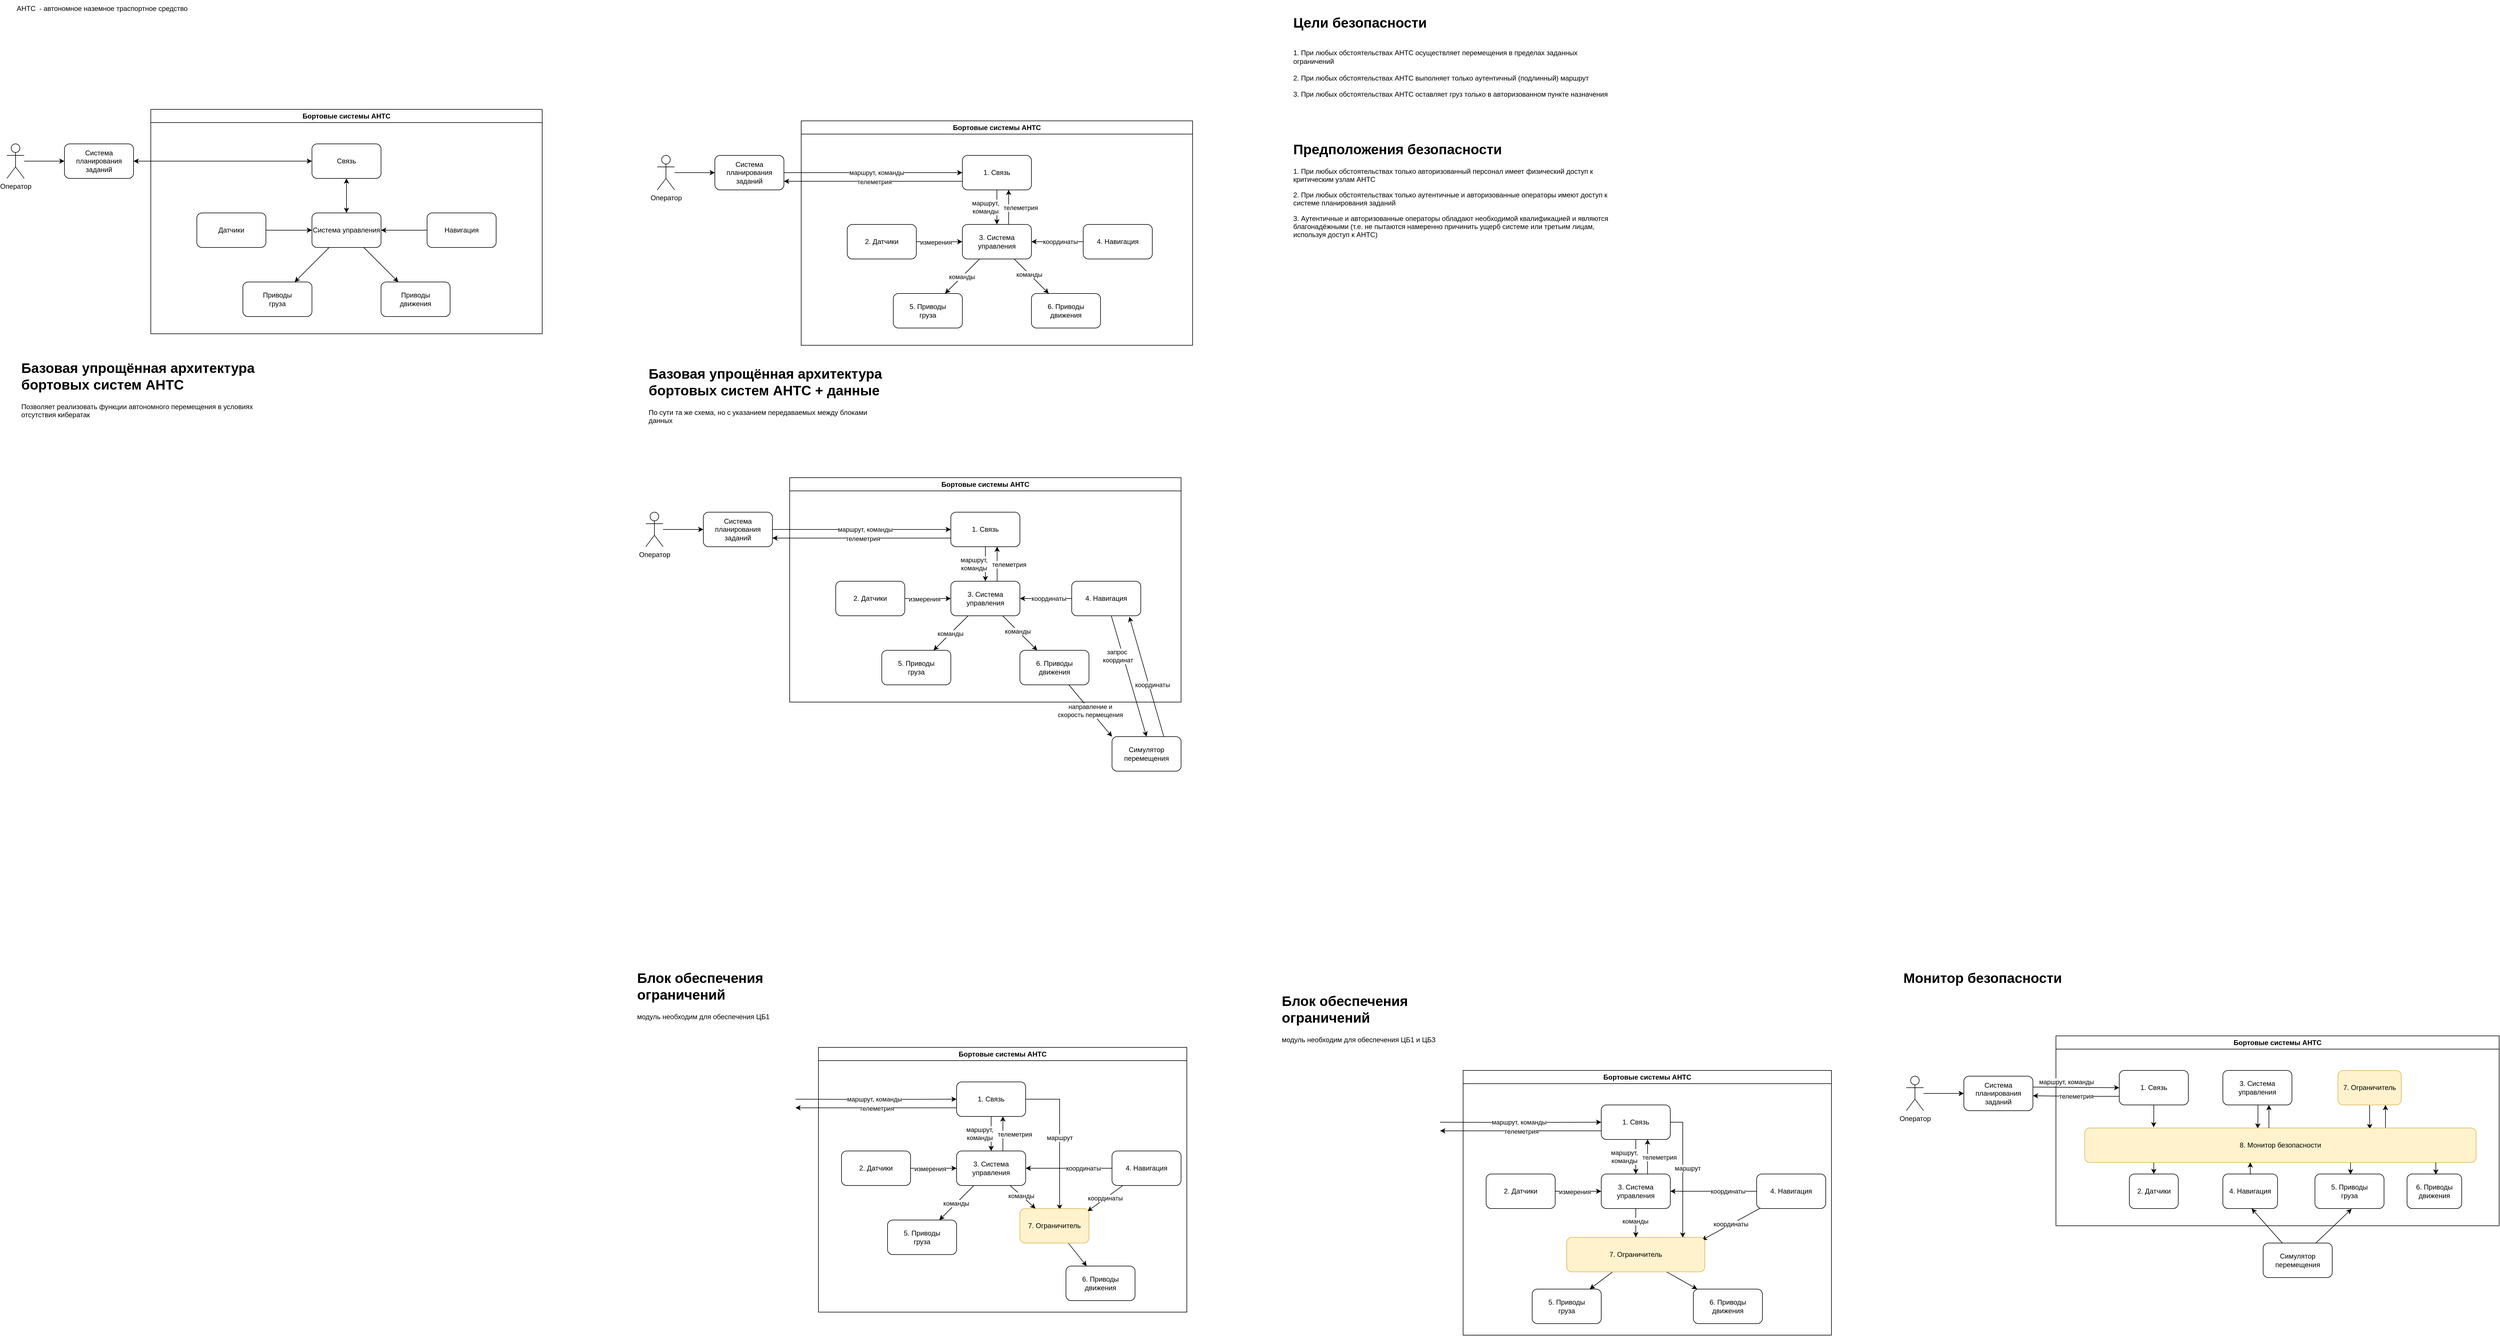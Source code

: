 <mxfile version="21.6.1" type="device">
  <diagram name="Page-1" id="V7kcdquXEqJst-OKkAXj">
    <mxGraphModel dx="1509" dy="880" grid="1" gridSize="10" guides="1" tooltips="1" connect="1" arrows="1" fold="1" page="1" pageScale="1" pageWidth="1100" pageHeight="850" math="0" shadow="0">
      <root>
        <mxCell id="0" />
        <mxCell id="1" parent="0" />
        <mxCell id="_vT3rWSqVORI8W4L1X0F-9" value="Бортовые системы АНТС" style="swimlane;whiteSpace=wrap;html=1;" parent="1" vertex="1">
          <mxGeometry x="280" y="230" width="680" height="390" as="geometry">
            <mxRectangle x="120" y="250" width="150" height="30" as="alternateBounds" />
          </mxGeometry>
        </mxCell>
        <mxCell id="_vT3rWSqVORI8W4L1X0F-15" style="rounded=0;orthogonalLoop=1;jettySize=auto;html=1;" parent="_vT3rWSqVORI8W4L1X0F-9" source="_vT3rWSqVORI8W4L1X0F-1" target="_vT3rWSqVORI8W4L1X0F-5" edge="1">
          <mxGeometry relative="1" as="geometry" />
        </mxCell>
        <mxCell id="_vT3rWSqVORI8W4L1X0F-16" style="rounded=0;orthogonalLoop=1;jettySize=auto;html=1;" parent="_vT3rWSqVORI8W4L1X0F-9" source="_vT3rWSqVORI8W4L1X0F-1" target="_vT3rWSqVORI8W4L1X0F-4" edge="1">
          <mxGeometry relative="1" as="geometry" />
        </mxCell>
        <mxCell id="_vT3rWSqVORI8W4L1X0F-1" value="Система управления" style="rounded=1;whiteSpace=wrap;html=1;" parent="_vT3rWSqVORI8W4L1X0F-9" vertex="1">
          <mxGeometry x="280" y="180" width="120" height="60" as="geometry" />
        </mxCell>
        <mxCell id="_vT3rWSqVORI8W4L1X0F-18" style="edgeStyle=orthogonalEdgeStyle;rounded=0;orthogonalLoop=1;jettySize=auto;html=1;entryX=1;entryY=0.5;entryDx=0;entryDy=0;" parent="_vT3rWSqVORI8W4L1X0F-9" source="_vT3rWSqVORI8W4L1X0F-2" target="_vT3rWSqVORI8W4L1X0F-1" edge="1">
          <mxGeometry relative="1" as="geometry" />
        </mxCell>
        <mxCell id="_vT3rWSqVORI8W4L1X0F-2" value="Навигация" style="rounded=1;whiteSpace=wrap;html=1;" parent="_vT3rWSqVORI8W4L1X0F-9" vertex="1">
          <mxGeometry x="480" y="180" width="120" height="60" as="geometry" />
        </mxCell>
        <mxCell id="_vT3rWSqVORI8W4L1X0F-7" style="edgeStyle=orthogonalEdgeStyle;rounded=0;orthogonalLoop=1;jettySize=auto;html=1;entryX=0.5;entryY=0;entryDx=0;entryDy=0;startArrow=classic;startFill=1;" parent="_vT3rWSqVORI8W4L1X0F-9" source="_vT3rWSqVORI8W4L1X0F-3" target="_vT3rWSqVORI8W4L1X0F-1" edge="1">
          <mxGeometry relative="1" as="geometry" />
        </mxCell>
        <mxCell id="_vT3rWSqVORI8W4L1X0F-3" value="Связь" style="rounded=1;whiteSpace=wrap;html=1;" parent="_vT3rWSqVORI8W4L1X0F-9" vertex="1">
          <mxGeometry x="280" y="60" width="120" height="60" as="geometry" />
        </mxCell>
        <mxCell id="_vT3rWSqVORI8W4L1X0F-4" value="Приводы&lt;br&gt;движения" style="rounded=1;whiteSpace=wrap;html=1;" parent="_vT3rWSqVORI8W4L1X0F-9" vertex="1">
          <mxGeometry x="400" y="300" width="120" height="60" as="geometry" />
        </mxCell>
        <mxCell id="_vT3rWSqVORI8W4L1X0F-5" value="Приводы&lt;br&gt;груза" style="rounded=1;whiteSpace=wrap;html=1;" parent="_vT3rWSqVORI8W4L1X0F-9" vertex="1">
          <mxGeometry x="160" y="300" width="120" height="60" as="geometry" />
        </mxCell>
        <mxCell id="_vT3rWSqVORI8W4L1X0F-14" style="edgeStyle=orthogonalEdgeStyle;rounded=0;orthogonalLoop=1;jettySize=auto;html=1;" parent="_vT3rWSqVORI8W4L1X0F-9" source="_vT3rWSqVORI8W4L1X0F-6" target="_vT3rWSqVORI8W4L1X0F-1" edge="1">
          <mxGeometry relative="1" as="geometry" />
        </mxCell>
        <mxCell id="_vT3rWSqVORI8W4L1X0F-6" value="Датчики" style="rounded=1;whiteSpace=wrap;html=1;" parent="_vT3rWSqVORI8W4L1X0F-9" vertex="1">
          <mxGeometry x="80" y="180" width="120" height="60" as="geometry" />
        </mxCell>
        <mxCell id="_vT3rWSqVORI8W4L1X0F-13" style="edgeStyle=orthogonalEdgeStyle;rounded=0;orthogonalLoop=1;jettySize=auto;html=1;" parent="1" source="_vT3rWSqVORI8W4L1X0F-10" target="_vT3rWSqVORI8W4L1X0F-11" edge="1">
          <mxGeometry relative="1" as="geometry" />
        </mxCell>
        <mxCell id="_vT3rWSqVORI8W4L1X0F-10" value="Оператор" style="shape=umlActor;verticalLabelPosition=bottom;verticalAlign=top;html=1;outlineConnect=0;" parent="1" vertex="1">
          <mxGeometry x="30" y="290" width="30" height="60" as="geometry" />
        </mxCell>
        <mxCell id="_vT3rWSqVORI8W4L1X0F-12" style="edgeStyle=orthogonalEdgeStyle;rounded=0;orthogonalLoop=1;jettySize=auto;html=1;startArrow=classic;startFill=1;" parent="1" source="_vT3rWSqVORI8W4L1X0F-11" target="_vT3rWSqVORI8W4L1X0F-3" edge="1">
          <mxGeometry relative="1" as="geometry" />
        </mxCell>
        <mxCell id="_vT3rWSqVORI8W4L1X0F-11" value="Система планирования заданий" style="rounded=1;whiteSpace=wrap;html=1;" parent="1" vertex="1">
          <mxGeometry x="130" y="290" width="120" height="60" as="geometry" />
        </mxCell>
        <mxCell id="_vT3rWSqVORI8W4L1X0F-19" value="&lt;h1&gt;Базовая упрощённая архитектура бортовых систем АНТС&lt;/h1&gt;&lt;p&gt;Позволяет реализовать функции автономного перемещения в условиях отсутствия кибератак&lt;/p&gt;" style="text;html=1;strokeColor=none;fillColor=none;spacing=5;spacingTop=-20;whiteSpace=wrap;overflow=hidden;rounded=0;" parent="1" vertex="1">
          <mxGeometry x="50" y="660" width="450" height="120" as="geometry" />
        </mxCell>
        <mxCell id="_vT3rWSqVORI8W4L1X0F-36" value="Бортовые системы АНТС" style="swimlane;whiteSpace=wrap;html=1;" parent="1" vertex="1">
          <mxGeometry x="1410" y="250" width="680" height="390" as="geometry">
            <mxRectangle x="120" y="250" width="150" height="30" as="alternateBounds" />
          </mxGeometry>
        </mxCell>
        <mxCell id="_vT3rWSqVORI8W4L1X0F-37" style="rounded=0;orthogonalLoop=1;jettySize=auto;html=1;" parent="_vT3rWSqVORI8W4L1X0F-36" source="_vT3rWSqVORI8W4L1X0F-39" target="_vT3rWSqVORI8W4L1X0F-45" edge="1">
          <mxGeometry relative="1" as="geometry" />
        </mxCell>
        <mxCell id="_vT3rWSqVORI8W4L1X0F-62" value="команды" style="edgeLabel;html=1;align=center;verticalAlign=middle;resizable=0;points=[];" parent="_vT3rWSqVORI8W4L1X0F-37" vertex="1" connectable="0">
          <mxGeometry x="0.029" relative="1" as="geometry">
            <mxPoint as="offset" />
          </mxGeometry>
        </mxCell>
        <mxCell id="_vT3rWSqVORI8W4L1X0F-38" style="rounded=0;orthogonalLoop=1;jettySize=auto;html=1;" parent="_vT3rWSqVORI8W4L1X0F-36" source="_vT3rWSqVORI8W4L1X0F-39" target="_vT3rWSqVORI8W4L1X0F-44" edge="1">
          <mxGeometry relative="1" as="geometry" />
        </mxCell>
        <mxCell id="_vT3rWSqVORI8W4L1X0F-61" value="команды" style="edgeLabel;html=1;align=center;verticalAlign=middle;resizable=0;points=[];" parent="_vT3rWSqVORI8W4L1X0F-38" vertex="1" connectable="0">
          <mxGeometry x="-0.124" y="-1" relative="1" as="geometry">
            <mxPoint as="offset" />
          </mxGeometry>
        </mxCell>
        <mxCell id="_vT3rWSqVORI8W4L1X0F-56" style="edgeStyle=orthogonalEdgeStyle;rounded=0;orthogonalLoop=1;jettySize=auto;html=1;entryX=0.67;entryY=0.997;entryDx=0;entryDy=0;entryPerimeter=0;exitX=0.67;exitY=0.023;exitDx=0;exitDy=0;exitPerimeter=0;" parent="_vT3rWSqVORI8W4L1X0F-36" source="_vT3rWSqVORI8W4L1X0F-39" target="_vT3rWSqVORI8W4L1X0F-43" edge="1">
          <mxGeometry relative="1" as="geometry" />
        </mxCell>
        <mxCell id="_vT3rWSqVORI8W4L1X0F-58" value="телеметрия" style="edgeLabel;html=1;align=center;verticalAlign=middle;resizable=0;points=[];" parent="_vT3rWSqVORI8W4L1X0F-56" vertex="1" connectable="0">
          <mxGeometry x="-0.001" y="-2" relative="1" as="geometry">
            <mxPoint x="18" as="offset" />
          </mxGeometry>
        </mxCell>
        <mxCell id="_vT3rWSqVORI8W4L1X0F-39" value="3. Система управления" style="rounded=1;whiteSpace=wrap;html=1;" parent="_vT3rWSqVORI8W4L1X0F-36" vertex="1">
          <mxGeometry x="280" y="180" width="120" height="60" as="geometry" />
        </mxCell>
        <mxCell id="_vT3rWSqVORI8W4L1X0F-40" style="edgeStyle=orthogonalEdgeStyle;rounded=0;orthogonalLoop=1;jettySize=auto;html=1;entryX=1;entryY=0.5;entryDx=0;entryDy=0;" parent="_vT3rWSqVORI8W4L1X0F-36" source="_vT3rWSqVORI8W4L1X0F-41" target="_vT3rWSqVORI8W4L1X0F-39" edge="1">
          <mxGeometry relative="1" as="geometry" />
        </mxCell>
        <mxCell id="_vT3rWSqVORI8W4L1X0F-60" value="координаты" style="edgeLabel;html=1;align=center;verticalAlign=middle;resizable=0;points=[];" parent="_vT3rWSqVORI8W4L1X0F-40" vertex="1" connectable="0">
          <mxGeometry x="-0.24" y="3" relative="1" as="geometry">
            <mxPoint x="-6" y="-3" as="offset" />
          </mxGeometry>
        </mxCell>
        <mxCell id="_vT3rWSqVORI8W4L1X0F-41" value="4. Навигация" style="rounded=1;whiteSpace=wrap;html=1;" parent="_vT3rWSqVORI8W4L1X0F-36" vertex="1">
          <mxGeometry x="490" y="180" width="120" height="60" as="geometry" />
        </mxCell>
        <mxCell id="_vT3rWSqVORI8W4L1X0F-42" style="edgeStyle=orthogonalEdgeStyle;rounded=0;orthogonalLoop=1;jettySize=auto;html=1;entryX=0.5;entryY=0;entryDx=0;entryDy=0;startArrow=none;startFill=0;" parent="_vT3rWSqVORI8W4L1X0F-36" source="_vT3rWSqVORI8W4L1X0F-43" target="_vT3rWSqVORI8W4L1X0F-39" edge="1">
          <mxGeometry relative="1" as="geometry" />
        </mxCell>
        <mxCell id="_vT3rWSqVORI8W4L1X0F-57" value="маршрут,&lt;br&gt;команды" style="edgeLabel;html=1;align=center;verticalAlign=middle;resizable=0;points=[];" parent="_vT3rWSqVORI8W4L1X0F-42" vertex="1" connectable="0">
          <mxGeometry x="0.2" y="1" relative="1" as="geometry">
            <mxPoint x="-21" y="-6" as="offset" />
          </mxGeometry>
        </mxCell>
        <mxCell id="_vT3rWSqVORI8W4L1X0F-43" value="1. Связь" style="rounded=1;whiteSpace=wrap;html=1;" parent="_vT3rWSqVORI8W4L1X0F-36" vertex="1">
          <mxGeometry x="280" y="60" width="120" height="60" as="geometry" />
        </mxCell>
        <mxCell id="_vT3rWSqVORI8W4L1X0F-44" value="6. Приводы&lt;br&gt;движения" style="rounded=1;whiteSpace=wrap;html=1;" parent="_vT3rWSqVORI8W4L1X0F-36" vertex="1">
          <mxGeometry x="400" y="300" width="120" height="60" as="geometry" />
        </mxCell>
        <mxCell id="_vT3rWSqVORI8W4L1X0F-45" value="5. Приводы&lt;br&gt;груза" style="rounded=1;whiteSpace=wrap;html=1;" parent="_vT3rWSqVORI8W4L1X0F-36" vertex="1">
          <mxGeometry x="160" y="300" width="120" height="60" as="geometry" />
        </mxCell>
        <mxCell id="_vT3rWSqVORI8W4L1X0F-46" style="edgeStyle=orthogonalEdgeStyle;rounded=0;orthogonalLoop=1;jettySize=auto;html=1;" parent="_vT3rWSqVORI8W4L1X0F-36" source="_vT3rWSqVORI8W4L1X0F-47" target="_vT3rWSqVORI8W4L1X0F-39" edge="1">
          <mxGeometry relative="1" as="geometry" />
        </mxCell>
        <mxCell id="_vT3rWSqVORI8W4L1X0F-59" value="измерения" style="edgeLabel;html=1;align=center;verticalAlign=middle;resizable=0;points=[];" parent="_vT3rWSqVORI8W4L1X0F-46" vertex="1" connectable="0">
          <mxGeometry x="-0.164" y="-1" relative="1" as="geometry">
            <mxPoint as="offset" />
          </mxGeometry>
        </mxCell>
        <mxCell id="_vT3rWSqVORI8W4L1X0F-47" value="2. Датчики" style="rounded=1;whiteSpace=wrap;html=1;" parent="_vT3rWSqVORI8W4L1X0F-36" vertex="1">
          <mxGeometry x="80" y="180" width="120" height="60" as="geometry" />
        </mxCell>
        <mxCell id="_vT3rWSqVORI8W4L1X0F-48" style="edgeStyle=orthogonalEdgeStyle;rounded=0;orthogonalLoop=1;jettySize=auto;html=1;" parent="1" source="_vT3rWSqVORI8W4L1X0F-49" target="_vT3rWSqVORI8W4L1X0F-51" edge="1">
          <mxGeometry relative="1" as="geometry" />
        </mxCell>
        <mxCell id="_vT3rWSqVORI8W4L1X0F-49" value="Оператор" style="shape=umlActor;verticalLabelPosition=bottom;verticalAlign=top;html=1;outlineConnect=0;" parent="1" vertex="1">
          <mxGeometry x="1160" y="310" width="30" height="60" as="geometry" />
        </mxCell>
        <mxCell id="_vT3rWSqVORI8W4L1X0F-50" style="edgeStyle=orthogonalEdgeStyle;rounded=0;orthogonalLoop=1;jettySize=auto;html=1;startArrow=none;startFill=0;" parent="1" source="_vT3rWSqVORI8W4L1X0F-51" target="_vT3rWSqVORI8W4L1X0F-43" edge="1">
          <mxGeometry relative="1" as="geometry" />
        </mxCell>
        <mxCell id="_vT3rWSqVORI8W4L1X0F-55" value="маршрут, команды" style="edgeLabel;html=1;align=center;verticalAlign=middle;resizable=0;points=[];" parent="_vT3rWSqVORI8W4L1X0F-50" vertex="1" connectable="0">
          <mxGeometry x="0.61" y="-1" relative="1" as="geometry">
            <mxPoint x="-89" y="-1" as="offset" />
          </mxGeometry>
        </mxCell>
        <mxCell id="_vT3rWSqVORI8W4L1X0F-51" value="Система планирования заданий" style="rounded=1;whiteSpace=wrap;html=1;" parent="1" vertex="1">
          <mxGeometry x="1260" y="310" width="120" height="60" as="geometry" />
        </mxCell>
        <mxCell id="_vT3rWSqVORI8W4L1X0F-52" value="&lt;h1&gt;Базовая упрощённая архитектура бортовых систем АНТС + данные&lt;/h1&gt;&lt;p&gt;По сути та же схема, но с указанием передаваемых между блоками данных&amp;nbsp;&lt;/p&gt;" style="text;html=1;strokeColor=none;fillColor=none;spacing=5;spacingTop=-20;whiteSpace=wrap;overflow=hidden;rounded=0;" parent="1" vertex="1">
          <mxGeometry x="1140" y="670" width="420" height="120" as="geometry" />
        </mxCell>
        <mxCell id="_vT3rWSqVORI8W4L1X0F-53" style="edgeStyle=orthogonalEdgeStyle;rounded=0;orthogonalLoop=1;jettySize=auto;html=1;entryX=1;entryY=0.75;entryDx=0;entryDy=0;exitX=0;exitY=0.75;exitDx=0;exitDy=0;" parent="1" source="_vT3rWSqVORI8W4L1X0F-43" target="_vT3rWSqVORI8W4L1X0F-51" edge="1">
          <mxGeometry relative="1" as="geometry" />
        </mxCell>
        <mxCell id="_vT3rWSqVORI8W4L1X0F-54" value="телеметрия" style="edgeLabel;html=1;align=center;verticalAlign=middle;resizable=0;points=[];" parent="_vT3rWSqVORI8W4L1X0F-53" vertex="1" connectable="0">
          <mxGeometry x="-0.01" y="1" relative="1" as="geometry">
            <mxPoint as="offset" />
          </mxGeometry>
        </mxCell>
        <mxCell id="_vT3rWSqVORI8W4L1X0F-63" value="&lt;h1&gt;Цели безопасности&lt;/h1&gt;&lt;div&gt;&lt;br&gt;&lt;/div&gt;&lt;div&gt;1. При любых обстоятельствах АНТС осуществляет перемещения в пределах заданных ограничений&lt;/div&gt;&lt;div&gt;&lt;br&gt;&lt;/div&gt;&lt;div&gt;2. При любых обстоятельствах АНТС выполняет только аутентичный (подлинный) маршрут&lt;/div&gt;&lt;div&gt;&lt;br&gt;&lt;/div&gt;&lt;div&gt;3. При любых обстоятельствах АНТС оставляет груз только в авторизованном пункте назначения&lt;/div&gt;" style="text;html=1;strokeColor=none;fillColor=none;spacing=5;spacingTop=-20;whiteSpace=wrap;overflow=hidden;rounded=0;" parent="1" vertex="1">
          <mxGeometry x="2260" y="60" width="570" height="160" as="geometry" />
        </mxCell>
        <mxCell id="_vT3rWSqVORI8W4L1X0F-64" value="АНТС&amp;nbsp; - автономное наземное траспортное средство" style="text;html=1;align=center;verticalAlign=middle;resizable=0;points=[];autosize=1;strokeColor=none;fillColor=none;" parent="1" vertex="1">
          <mxGeometry x="30" y="40" width="330" height="30" as="geometry" />
        </mxCell>
        <mxCell id="_vT3rWSqVORI8W4L1X0F-65" value="&lt;h1&gt;Предположения безопасности&lt;/h1&gt;&lt;p&gt;1. При любых обстоятельствах только авторизованный персонал имеет физический доступ к критическим узлам АНТС&lt;/p&gt;&lt;p&gt;2. При любых обстоятельствах только аутентичные и авторизованные операторы имеют доступ к системе планирования заданий&lt;/p&gt;&lt;p&gt;3. Аутентичные и авторизованные операторы обладают необходимой квалификацией и являются благонадёжными (т.е. не пытаются намеренно причинить ущерб системе или третьим лицам, используя доступ к АНТС)&lt;/p&gt;" style="text;html=1;strokeColor=none;fillColor=none;spacing=5;spacingTop=-20;whiteSpace=wrap;overflow=hidden;rounded=0;" parent="1" vertex="1">
          <mxGeometry x="2260" y="280" width="580" height="190" as="geometry" />
        </mxCell>
        <mxCell id="_vT3rWSqVORI8W4L1X0F-66" value="Бортовые системы АНТС" style="swimlane;whiteSpace=wrap;html=1;" parent="1" vertex="1">
          <mxGeometry x="1390" y="870" width="680" height="390" as="geometry">
            <mxRectangle x="120" y="250" width="150" height="30" as="alternateBounds" />
          </mxGeometry>
        </mxCell>
        <mxCell id="_vT3rWSqVORI8W4L1X0F-67" style="rounded=0;orthogonalLoop=1;jettySize=auto;html=1;" parent="_vT3rWSqVORI8W4L1X0F-66" source="_vT3rWSqVORI8W4L1X0F-73" target="_vT3rWSqVORI8W4L1X0F-81" edge="1">
          <mxGeometry relative="1" as="geometry" />
        </mxCell>
        <mxCell id="_vT3rWSqVORI8W4L1X0F-68" value="команды" style="edgeLabel;html=1;align=center;verticalAlign=middle;resizable=0;points=[];" parent="_vT3rWSqVORI8W4L1X0F-67" vertex="1" connectable="0">
          <mxGeometry x="0.029" relative="1" as="geometry">
            <mxPoint as="offset" />
          </mxGeometry>
        </mxCell>
        <mxCell id="_vT3rWSqVORI8W4L1X0F-69" style="rounded=0;orthogonalLoop=1;jettySize=auto;html=1;" parent="_vT3rWSqVORI8W4L1X0F-66" source="_vT3rWSqVORI8W4L1X0F-73" target="_vT3rWSqVORI8W4L1X0F-80" edge="1">
          <mxGeometry relative="1" as="geometry" />
        </mxCell>
        <mxCell id="_vT3rWSqVORI8W4L1X0F-70" value="команды" style="edgeLabel;html=1;align=center;verticalAlign=middle;resizable=0;points=[];" parent="_vT3rWSqVORI8W4L1X0F-69" vertex="1" connectable="0">
          <mxGeometry x="-0.124" y="-1" relative="1" as="geometry">
            <mxPoint as="offset" />
          </mxGeometry>
        </mxCell>
        <mxCell id="_vT3rWSqVORI8W4L1X0F-71" style="edgeStyle=orthogonalEdgeStyle;rounded=0;orthogonalLoop=1;jettySize=auto;html=1;entryX=0.67;entryY=0.997;entryDx=0;entryDy=0;entryPerimeter=0;exitX=0.67;exitY=0.023;exitDx=0;exitDy=0;exitPerimeter=0;" parent="_vT3rWSqVORI8W4L1X0F-66" source="_vT3rWSqVORI8W4L1X0F-73" target="_vT3rWSqVORI8W4L1X0F-79" edge="1">
          <mxGeometry relative="1" as="geometry" />
        </mxCell>
        <mxCell id="_vT3rWSqVORI8W4L1X0F-72" value="телеметрия" style="edgeLabel;html=1;align=center;verticalAlign=middle;resizable=0;points=[];" parent="_vT3rWSqVORI8W4L1X0F-71" vertex="1" connectable="0">
          <mxGeometry x="-0.001" y="-2" relative="1" as="geometry">
            <mxPoint x="18" as="offset" />
          </mxGeometry>
        </mxCell>
        <mxCell id="_vT3rWSqVORI8W4L1X0F-73" value="3. Система управления" style="rounded=1;whiteSpace=wrap;html=1;" parent="_vT3rWSqVORI8W4L1X0F-66" vertex="1">
          <mxGeometry x="280" y="180" width="120" height="60" as="geometry" />
        </mxCell>
        <mxCell id="_vT3rWSqVORI8W4L1X0F-74" style="edgeStyle=orthogonalEdgeStyle;rounded=0;orthogonalLoop=1;jettySize=auto;html=1;entryX=1;entryY=0.5;entryDx=0;entryDy=0;" parent="_vT3rWSqVORI8W4L1X0F-66" source="_vT3rWSqVORI8W4L1X0F-76" target="_vT3rWSqVORI8W4L1X0F-73" edge="1">
          <mxGeometry relative="1" as="geometry" />
        </mxCell>
        <mxCell id="_vT3rWSqVORI8W4L1X0F-75" value="координаты" style="edgeLabel;html=1;align=center;verticalAlign=middle;resizable=0;points=[];" parent="_vT3rWSqVORI8W4L1X0F-74" vertex="1" connectable="0">
          <mxGeometry x="-0.24" y="3" relative="1" as="geometry">
            <mxPoint x="-6" y="-3" as="offset" />
          </mxGeometry>
        </mxCell>
        <mxCell id="_vT3rWSqVORI8W4L1X0F-76" value="4. Навигация" style="rounded=1;whiteSpace=wrap;html=1;" parent="_vT3rWSqVORI8W4L1X0F-66" vertex="1">
          <mxGeometry x="490" y="180" width="120" height="60" as="geometry" />
        </mxCell>
        <mxCell id="_vT3rWSqVORI8W4L1X0F-77" style="edgeStyle=orthogonalEdgeStyle;rounded=0;orthogonalLoop=1;jettySize=auto;html=1;entryX=0.5;entryY=0;entryDx=0;entryDy=0;startArrow=none;startFill=0;" parent="_vT3rWSqVORI8W4L1X0F-66" source="_vT3rWSqVORI8W4L1X0F-79" target="_vT3rWSqVORI8W4L1X0F-73" edge="1">
          <mxGeometry relative="1" as="geometry" />
        </mxCell>
        <mxCell id="_vT3rWSqVORI8W4L1X0F-78" value="маршрут,&lt;br&gt;команды" style="edgeLabel;html=1;align=center;verticalAlign=middle;resizable=0;points=[];" parent="_vT3rWSqVORI8W4L1X0F-77" vertex="1" connectable="0">
          <mxGeometry x="0.2" y="1" relative="1" as="geometry">
            <mxPoint x="-21" y="-6" as="offset" />
          </mxGeometry>
        </mxCell>
        <mxCell id="_vT3rWSqVORI8W4L1X0F-79" value="1. Связь" style="rounded=1;whiteSpace=wrap;html=1;" parent="_vT3rWSqVORI8W4L1X0F-66" vertex="1">
          <mxGeometry x="280" y="60" width="120" height="60" as="geometry" />
        </mxCell>
        <mxCell id="_vT3rWSqVORI8W4L1X0F-80" value="6. Приводы&lt;br&gt;движения" style="rounded=1;whiteSpace=wrap;html=1;" parent="_vT3rWSqVORI8W4L1X0F-66" vertex="1">
          <mxGeometry x="400" y="300" width="120" height="60" as="geometry" />
        </mxCell>
        <mxCell id="_vT3rWSqVORI8W4L1X0F-81" value="5. Приводы&lt;br&gt;груза" style="rounded=1;whiteSpace=wrap;html=1;" parent="_vT3rWSqVORI8W4L1X0F-66" vertex="1">
          <mxGeometry x="160" y="300" width="120" height="60" as="geometry" />
        </mxCell>
        <mxCell id="_vT3rWSqVORI8W4L1X0F-82" style="edgeStyle=orthogonalEdgeStyle;rounded=0;orthogonalLoop=1;jettySize=auto;html=1;" parent="_vT3rWSqVORI8W4L1X0F-66" source="_vT3rWSqVORI8W4L1X0F-84" target="_vT3rWSqVORI8W4L1X0F-73" edge="1">
          <mxGeometry relative="1" as="geometry" />
        </mxCell>
        <mxCell id="_vT3rWSqVORI8W4L1X0F-83" value="измерения" style="edgeLabel;html=1;align=center;verticalAlign=middle;resizable=0;points=[];" parent="_vT3rWSqVORI8W4L1X0F-82" vertex="1" connectable="0">
          <mxGeometry x="-0.164" y="-1" relative="1" as="geometry">
            <mxPoint as="offset" />
          </mxGeometry>
        </mxCell>
        <mxCell id="_vT3rWSqVORI8W4L1X0F-84" value="2. Датчики" style="rounded=1;whiteSpace=wrap;html=1;" parent="_vT3rWSqVORI8W4L1X0F-66" vertex="1">
          <mxGeometry x="80" y="180" width="120" height="60" as="geometry" />
        </mxCell>
        <mxCell id="_vT3rWSqVORI8W4L1X0F-85" style="edgeStyle=orthogonalEdgeStyle;rounded=0;orthogonalLoop=1;jettySize=auto;html=1;" parent="1" source="_vT3rWSqVORI8W4L1X0F-86" target="_vT3rWSqVORI8W4L1X0F-89" edge="1">
          <mxGeometry relative="1" as="geometry" />
        </mxCell>
        <mxCell id="_vT3rWSqVORI8W4L1X0F-86" value="Оператор" style="shape=umlActor;verticalLabelPosition=bottom;verticalAlign=top;html=1;outlineConnect=0;" parent="1" vertex="1">
          <mxGeometry x="1140" y="930" width="30" height="60" as="geometry" />
        </mxCell>
        <mxCell id="_vT3rWSqVORI8W4L1X0F-87" style="edgeStyle=orthogonalEdgeStyle;rounded=0;orthogonalLoop=1;jettySize=auto;html=1;startArrow=none;startFill=0;" parent="1" source="_vT3rWSqVORI8W4L1X0F-89" target="_vT3rWSqVORI8W4L1X0F-79" edge="1">
          <mxGeometry relative="1" as="geometry" />
        </mxCell>
        <mxCell id="_vT3rWSqVORI8W4L1X0F-88" value="маршрут, команды" style="edgeLabel;html=1;align=center;verticalAlign=middle;resizable=0;points=[];" parent="_vT3rWSqVORI8W4L1X0F-87" vertex="1" connectable="0">
          <mxGeometry x="0.61" y="-1" relative="1" as="geometry">
            <mxPoint x="-89" y="-1" as="offset" />
          </mxGeometry>
        </mxCell>
        <mxCell id="_vT3rWSqVORI8W4L1X0F-89" value="Система планирования заданий" style="rounded=1;whiteSpace=wrap;html=1;" parent="1" vertex="1">
          <mxGeometry x="1240" y="930" width="120" height="60" as="geometry" />
        </mxCell>
        <mxCell id="_vT3rWSqVORI8W4L1X0F-90" style="edgeStyle=orthogonalEdgeStyle;rounded=0;orthogonalLoop=1;jettySize=auto;html=1;entryX=1;entryY=0.75;entryDx=0;entryDy=0;exitX=0;exitY=0.75;exitDx=0;exitDy=0;" parent="1" source="_vT3rWSqVORI8W4L1X0F-79" target="_vT3rWSqVORI8W4L1X0F-89" edge="1">
          <mxGeometry relative="1" as="geometry" />
        </mxCell>
        <mxCell id="_vT3rWSqVORI8W4L1X0F-91" value="телеметрия" style="edgeLabel;html=1;align=center;verticalAlign=middle;resizable=0;points=[];" parent="_vT3rWSqVORI8W4L1X0F-90" vertex="1" connectable="0">
          <mxGeometry x="-0.01" y="1" relative="1" as="geometry">
            <mxPoint as="offset" />
          </mxGeometry>
        </mxCell>
        <mxCell id="_vT3rWSqVORI8W4L1X0F-94" value="координаты" style="rounded=0;orthogonalLoop=1;jettySize=auto;html=1;exitX=0.75;exitY=0;exitDx=0;exitDy=0;entryX=0.834;entryY=1.03;entryDx=0;entryDy=0;entryPerimeter=0;" parent="1" source="_vT3rWSqVORI8W4L1X0F-92" target="_vT3rWSqVORI8W4L1X0F-76" edge="1">
          <mxGeometry x="-0.15" y="-6" relative="1" as="geometry">
            <mxPoint as="offset" />
          </mxGeometry>
        </mxCell>
        <mxCell id="_vT3rWSqVORI8W4L1X0F-92" value="Симулятор&lt;br&gt;перемещения" style="rounded=1;whiteSpace=wrap;html=1;" parent="1" vertex="1">
          <mxGeometry x="1950" y="1320" width="120" height="60" as="geometry" />
        </mxCell>
        <mxCell id="_vT3rWSqVORI8W4L1X0F-93" value="направление и&lt;br&gt;скорость пермещения" style="rounded=0;orthogonalLoop=1;jettySize=auto;html=1;entryX=0;entryY=0;entryDx=0;entryDy=0;" parent="1" source="_vT3rWSqVORI8W4L1X0F-80" target="_vT3rWSqVORI8W4L1X0F-92" edge="1">
          <mxGeometry x="-0.001" relative="1" as="geometry">
            <mxPoint as="offset" />
          </mxGeometry>
        </mxCell>
        <mxCell id="_vT3rWSqVORI8W4L1X0F-95" value="запрос&amp;nbsp;&lt;br&gt;координат" style="rounded=0;orthogonalLoop=1;jettySize=auto;html=1;entryX=0.5;entryY=0;entryDx=0;entryDy=0;" parent="1" source="_vT3rWSqVORI8W4L1X0F-76" target="_vT3rWSqVORI8W4L1X0F-92" edge="1">
          <mxGeometry x="-0.357" y="-9" relative="1" as="geometry">
            <mxPoint as="offset" />
          </mxGeometry>
        </mxCell>
        <mxCell id="G6gkZWaQiWzUaHa-YKye-1" value="Бортовые системы АНТС" style="swimlane;whiteSpace=wrap;html=1;" parent="1" vertex="1">
          <mxGeometry x="1440" y="1860" width="640" height="460" as="geometry">
            <mxRectangle x="120" y="250" width="150" height="30" as="alternateBounds" />
          </mxGeometry>
        </mxCell>
        <mxCell id="G6gkZWaQiWzUaHa-YKye-2" style="rounded=0;orthogonalLoop=1;jettySize=auto;html=1;" parent="G6gkZWaQiWzUaHa-YKye-1" source="G6gkZWaQiWzUaHa-YKye-8" target="G6gkZWaQiWzUaHa-YKye-16" edge="1">
          <mxGeometry relative="1" as="geometry" />
        </mxCell>
        <mxCell id="G6gkZWaQiWzUaHa-YKye-3" value="команды" style="edgeLabel;html=1;align=center;verticalAlign=middle;resizable=0;points=[];" parent="G6gkZWaQiWzUaHa-YKye-2" vertex="1" connectable="0">
          <mxGeometry x="0.029" relative="1" as="geometry">
            <mxPoint as="offset" />
          </mxGeometry>
        </mxCell>
        <mxCell id="G6gkZWaQiWzUaHa-YKye-4" style="rounded=0;orthogonalLoop=1;jettySize=auto;html=1;" parent="G6gkZWaQiWzUaHa-YKye-1" source="G6gkZWaQiWzUaHa-YKye-28" target="G6gkZWaQiWzUaHa-YKye-15" edge="1">
          <mxGeometry relative="1" as="geometry" />
        </mxCell>
        <mxCell id="G6gkZWaQiWzUaHa-YKye-6" style="edgeStyle=orthogonalEdgeStyle;rounded=0;orthogonalLoop=1;jettySize=auto;html=1;entryX=0.67;entryY=0.997;entryDx=0;entryDy=0;entryPerimeter=0;exitX=0.67;exitY=0.023;exitDx=0;exitDy=0;exitPerimeter=0;" parent="G6gkZWaQiWzUaHa-YKye-1" source="G6gkZWaQiWzUaHa-YKye-8" target="G6gkZWaQiWzUaHa-YKye-14" edge="1">
          <mxGeometry relative="1" as="geometry" />
        </mxCell>
        <mxCell id="G6gkZWaQiWzUaHa-YKye-7" value="телеметрия" style="edgeLabel;html=1;align=center;verticalAlign=middle;resizable=0;points=[];" parent="G6gkZWaQiWzUaHa-YKye-6" vertex="1" connectable="0">
          <mxGeometry x="-0.001" y="-2" relative="1" as="geometry">
            <mxPoint x="18" as="offset" />
          </mxGeometry>
        </mxCell>
        <mxCell id="G6gkZWaQiWzUaHa-YKye-8" value="3. Система управления" style="rounded=1;whiteSpace=wrap;html=1;" parent="G6gkZWaQiWzUaHa-YKye-1" vertex="1">
          <mxGeometry x="240" y="180" width="120" height="60" as="geometry" />
        </mxCell>
        <mxCell id="G6gkZWaQiWzUaHa-YKye-9" style="edgeStyle=orthogonalEdgeStyle;rounded=0;orthogonalLoop=1;jettySize=auto;html=1;entryX=1;entryY=0.5;entryDx=0;entryDy=0;" parent="G6gkZWaQiWzUaHa-YKye-1" source="G6gkZWaQiWzUaHa-YKye-11" target="G6gkZWaQiWzUaHa-YKye-8" edge="1">
          <mxGeometry relative="1" as="geometry" />
        </mxCell>
        <mxCell id="G6gkZWaQiWzUaHa-YKye-10" value="координаты" style="edgeLabel;html=1;align=center;verticalAlign=middle;resizable=0;points=[];" parent="G6gkZWaQiWzUaHa-YKye-9" vertex="1" connectable="0">
          <mxGeometry x="-0.24" y="3" relative="1" as="geometry">
            <mxPoint x="7" y="-3" as="offset" />
          </mxGeometry>
        </mxCell>
        <mxCell id="G6gkZWaQiWzUaHa-YKye-32" value="координаты" style="rounded=0;orthogonalLoop=1;jettySize=auto;html=1;entryX=0.978;entryY=0.081;entryDx=0;entryDy=0;entryPerimeter=0;" parent="G6gkZWaQiWzUaHa-YKye-1" source="G6gkZWaQiWzUaHa-YKye-11" target="G6gkZWaQiWzUaHa-YKye-28" edge="1">
          <mxGeometry relative="1" as="geometry" />
        </mxCell>
        <mxCell id="G6gkZWaQiWzUaHa-YKye-11" value="4. Навигация" style="rounded=1;whiteSpace=wrap;html=1;" parent="G6gkZWaQiWzUaHa-YKye-1" vertex="1">
          <mxGeometry x="510" y="180" width="120" height="60" as="geometry" />
        </mxCell>
        <mxCell id="G6gkZWaQiWzUaHa-YKye-12" style="edgeStyle=orthogonalEdgeStyle;rounded=0;orthogonalLoop=1;jettySize=auto;html=1;entryX=0.5;entryY=0;entryDx=0;entryDy=0;startArrow=none;startFill=0;" parent="G6gkZWaQiWzUaHa-YKye-1" source="G6gkZWaQiWzUaHa-YKye-14" target="G6gkZWaQiWzUaHa-YKye-8" edge="1">
          <mxGeometry relative="1" as="geometry" />
        </mxCell>
        <mxCell id="G6gkZWaQiWzUaHa-YKye-13" value="маршрут,&lt;br&gt;команды" style="edgeLabel;html=1;align=center;verticalAlign=middle;resizable=0;points=[];" parent="G6gkZWaQiWzUaHa-YKye-12" vertex="1" connectable="0">
          <mxGeometry x="0.2" y="1" relative="1" as="geometry">
            <mxPoint x="-21" y="-6" as="offset" />
          </mxGeometry>
        </mxCell>
        <mxCell id="G6gkZWaQiWzUaHa-YKye-31" value="маршрут" style="edgeStyle=orthogonalEdgeStyle;rounded=0;orthogonalLoop=1;jettySize=auto;html=1;entryX=0.575;entryY=0.035;entryDx=0;entryDy=0;entryPerimeter=0;" parent="G6gkZWaQiWzUaHa-YKye-1" source="G6gkZWaQiWzUaHa-YKye-14" target="G6gkZWaQiWzUaHa-YKye-28" edge="1">
          <mxGeometry relative="1" as="geometry">
            <Array as="points">
              <mxPoint x="419" y="90" />
            </Array>
          </mxGeometry>
        </mxCell>
        <mxCell id="G6gkZWaQiWzUaHa-YKye-14" value="1. Связь" style="rounded=1;whiteSpace=wrap;html=1;" parent="G6gkZWaQiWzUaHa-YKye-1" vertex="1">
          <mxGeometry x="240" y="60" width="120" height="60" as="geometry" />
        </mxCell>
        <mxCell id="G6gkZWaQiWzUaHa-YKye-15" value="6. Приводы&lt;br&gt;движения" style="rounded=1;whiteSpace=wrap;html=1;" parent="G6gkZWaQiWzUaHa-YKye-1" vertex="1">
          <mxGeometry x="430" y="380" width="120" height="60" as="geometry" />
        </mxCell>
        <mxCell id="G6gkZWaQiWzUaHa-YKye-16" value="5. Приводы&lt;br&gt;груза" style="rounded=1;whiteSpace=wrap;html=1;" parent="G6gkZWaQiWzUaHa-YKye-1" vertex="1">
          <mxGeometry x="120" y="300" width="120" height="60" as="geometry" />
        </mxCell>
        <mxCell id="G6gkZWaQiWzUaHa-YKye-17" style="edgeStyle=orthogonalEdgeStyle;rounded=0;orthogonalLoop=1;jettySize=auto;html=1;" parent="G6gkZWaQiWzUaHa-YKye-1" source="G6gkZWaQiWzUaHa-YKye-19" target="G6gkZWaQiWzUaHa-YKye-8" edge="1">
          <mxGeometry relative="1" as="geometry" />
        </mxCell>
        <mxCell id="G6gkZWaQiWzUaHa-YKye-18" value="измерения" style="edgeLabel;html=1;align=center;verticalAlign=middle;resizable=0;points=[];" parent="G6gkZWaQiWzUaHa-YKye-17" vertex="1" connectable="0">
          <mxGeometry x="-0.164" y="-1" relative="1" as="geometry">
            <mxPoint as="offset" />
          </mxGeometry>
        </mxCell>
        <mxCell id="G6gkZWaQiWzUaHa-YKye-19" value="2. Датчики" style="rounded=1;whiteSpace=wrap;html=1;" parent="G6gkZWaQiWzUaHa-YKye-1" vertex="1">
          <mxGeometry x="40" y="180" width="120" height="60" as="geometry" />
        </mxCell>
        <mxCell id="G6gkZWaQiWzUaHa-YKye-28" value="7. Ограничитель" style="rounded=1;whiteSpace=wrap;html=1;fillColor=#fff2cc;strokeColor=#d6b656;" parent="G6gkZWaQiWzUaHa-YKye-1" vertex="1">
          <mxGeometry x="350" y="280" width="120" height="60" as="geometry" />
        </mxCell>
        <mxCell id="G6gkZWaQiWzUaHa-YKye-29" value="" style="rounded=0;orthogonalLoop=1;jettySize=auto;html=1;" parent="G6gkZWaQiWzUaHa-YKye-1" source="G6gkZWaQiWzUaHa-YKye-8" target="G6gkZWaQiWzUaHa-YKye-28" edge="1">
          <mxGeometry relative="1" as="geometry">
            <mxPoint x="1733" y="2100" as="sourcePoint" />
            <mxPoint x="1838" y="2240" as="targetPoint" />
          </mxGeometry>
        </mxCell>
        <mxCell id="G6gkZWaQiWzUaHa-YKye-30" value="команды" style="edgeLabel;html=1;align=center;verticalAlign=middle;resizable=0;points=[];" parent="G6gkZWaQiWzUaHa-YKye-29" vertex="1" connectable="0">
          <mxGeometry x="-0.124" y="-1" relative="1" as="geometry">
            <mxPoint as="offset" />
          </mxGeometry>
        </mxCell>
        <mxCell id="G6gkZWaQiWzUaHa-YKye-22" style="edgeStyle=orthogonalEdgeStyle;rounded=0;orthogonalLoop=1;jettySize=auto;html=1;startArrow=none;startFill=0;" parent="1" target="G6gkZWaQiWzUaHa-YKye-14" edge="1">
          <mxGeometry relative="1" as="geometry">
            <mxPoint x="1400" y="1950" as="sourcePoint" />
          </mxGeometry>
        </mxCell>
        <mxCell id="G6gkZWaQiWzUaHa-YKye-23" value="маршрут, команды" style="edgeLabel;html=1;align=center;verticalAlign=middle;resizable=0;points=[];" parent="G6gkZWaQiWzUaHa-YKye-22" vertex="1" connectable="0">
          <mxGeometry x="0.61" y="-1" relative="1" as="geometry">
            <mxPoint x="-89" y="-1" as="offset" />
          </mxGeometry>
        </mxCell>
        <mxCell id="G6gkZWaQiWzUaHa-YKye-25" style="edgeStyle=orthogonalEdgeStyle;rounded=0;orthogonalLoop=1;jettySize=auto;html=1;entryX=1;entryY=0.75;entryDx=0;entryDy=0;exitX=0;exitY=0.75;exitDx=0;exitDy=0;" parent="1" source="G6gkZWaQiWzUaHa-YKye-14" edge="1">
          <mxGeometry relative="1" as="geometry">
            <mxPoint x="1400" y="1965" as="targetPoint" />
          </mxGeometry>
        </mxCell>
        <mxCell id="G6gkZWaQiWzUaHa-YKye-26" value="телеметрия" style="edgeLabel;html=1;align=center;verticalAlign=middle;resizable=0;points=[];" parent="G6gkZWaQiWzUaHa-YKye-25" vertex="1" connectable="0">
          <mxGeometry x="-0.01" y="1" relative="1" as="geometry">
            <mxPoint as="offset" />
          </mxGeometry>
        </mxCell>
        <mxCell id="G6gkZWaQiWzUaHa-YKye-27" value="&lt;h1&gt;Блок обеспечения ограничений&lt;/h1&gt;&lt;p&gt;модуль необходим для обеспечения ЦБ1&lt;/p&gt;" style="text;html=1;strokeColor=none;fillColor=none;spacing=5;spacingTop=-20;whiteSpace=wrap;overflow=hidden;rounded=0;" parent="1" vertex="1">
          <mxGeometry x="1120" y="1720" width="310" height="120" as="geometry" />
        </mxCell>
        <mxCell id="xJZQk3HE6Ryn0U-PBcBQ-1" value="Бортовые системы АНТС" style="swimlane;whiteSpace=wrap;html=1;" vertex="1" parent="1">
          <mxGeometry x="2560" y="1900" width="640" height="460" as="geometry">
            <mxRectangle x="120" y="250" width="150" height="30" as="alternateBounds" />
          </mxGeometry>
        </mxCell>
        <mxCell id="xJZQk3HE6Ryn0U-PBcBQ-4" style="rounded=0;orthogonalLoop=1;jettySize=auto;html=1;" edge="1" parent="xJZQk3HE6Ryn0U-PBcBQ-1" source="xJZQk3HE6Ryn0U-PBcBQ-21" target="xJZQk3HE6Ryn0U-PBcBQ-16">
          <mxGeometry relative="1" as="geometry" />
        </mxCell>
        <mxCell id="xJZQk3HE6Ryn0U-PBcBQ-5" style="edgeStyle=orthogonalEdgeStyle;rounded=0;orthogonalLoop=1;jettySize=auto;html=1;entryX=0.67;entryY=0.997;entryDx=0;entryDy=0;entryPerimeter=0;exitX=0.67;exitY=0.023;exitDx=0;exitDy=0;exitPerimeter=0;" edge="1" parent="xJZQk3HE6Ryn0U-PBcBQ-1" source="xJZQk3HE6Ryn0U-PBcBQ-7" target="xJZQk3HE6Ryn0U-PBcBQ-15">
          <mxGeometry relative="1" as="geometry" />
        </mxCell>
        <mxCell id="xJZQk3HE6Ryn0U-PBcBQ-6" value="телеметрия" style="edgeLabel;html=1;align=center;verticalAlign=middle;resizable=0;points=[];" vertex="1" connectable="0" parent="xJZQk3HE6Ryn0U-PBcBQ-5">
          <mxGeometry x="-0.001" y="-2" relative="1" as="geometry">
            <mxPoint x="18" as="offset" />
          </mxGeometry>
        </mxCell>
        <mxCell id="xJZQk3HE6Ryn0U-PBcBQ-7" value="3. Система управления" style="rounded=1;whiteSpace=wrap;html=1;" vertex="1" parent="xJZQk3HE6Ryn0U-PBcBQ-1">
          <mxGeometry x="240" y="180" width="120" height="60" as="geometry" />
        </mxCell>
        <mxCell id="xJZQk3HE6Ryn0U-PBcBQ-8" style="edgeStyle=orthogonalEdgeStyle;rounded=0;orthogonalLoop=1;jettySize=auto;html=1;entryX=1;entryY=0.5;entryDx=0;entryDy=0;" edge="1" parent="xJZQk3HE6Ryn0U-PBcBQ-1" source="xJZQk3HE6Ryn0U-PBcBQ-11" target="xJZQk3HE6Ryn0U-PBcBQ-7">
          <mxGeometry relative="1" as="geometry" />
        </mxCell>
        <mxCell id="xJZQk3HE6Ryn0U-PBcBQ-9" value="координаты" style="edgeLabel;html=1;align=center;verticalAlign=middle;resizable=0;points=[];" vertex="1" connectable="0" parent="xJZQk3HE6Ryn0U-PBcBQ-8">
          <mxGeometry x="-0.24" y="3" relative="1" as="geometry">
            <mxPoint x="7" y="-3" as="offset" />
          </mxGeometry>
        </mxCell>
        <mxCell id="xJZQk3HE6Ryn0U-PBcBQ-10" value="координаты" style="rounded=0;orthogonalLoop=1;jettySize=auto;html=1;entryX=0.978;entryY=0.081;entryDx=0;entryDy=0;entryPerimeter=0;" edge="1" parent="xJZQk3HE6Ryn0U-PBcBQ-1" source="xJZQk3HE6Ryn0U-PBcBQ-11" target="xJZQk3HE6Ryn0U-PBcBQ-21">
          <mxGeometry relative="1" as="geometry" />
        </mxCell>
        <mxCell id="xJZQk3HE6Ryn0U-PBcBQ-11" value="4. Навигация" style="rounded=1;whiteSpace=wrap;html=1;" vertex="1" parent="xJZQk3HE6Ryn0U-PBcBQ-1">
          <mxGeometry x="510" y="180" width="120" height="60" as="geometry" />
        </mxCell>
        <mxCell id="xJZQk3HE6Ryn0U-PBcBQ-12" style="edgeStyle=orthogonalEdgeStyle;rounded=0;orthogonalLoop=1;jettySize=auto;html=1;entryX=0.5;entryY=0;entryDx=0;entryDy=0;startArrow=none;startFill=0;" edge="1" parent="xJZQk3HE6Ryn0U-PBcBQ-1" source="xJZQk3HE6Ryn0U-PBcBQ-15" target="xJZQk3HE6Ryn0U-PBcBQ-7">
          <mxGeometry relative="1" as="geometry" />
        </mxCell>
        <mxCell id="xJZQk3HE6Ryn0U-PBcBQ-13" value="маршрут,&lt;br&gt;команды" style="edgeLabel;html=1;align=center;verticalAlign=middle;resizable=0;points=[];" vertex="1" connectable="0" parent="xJZQk3HE6Ryn0U-PBcBQ-12">
          <mxGeometry x="0.2" y="1" relative="1" as="geometry">
            <mxPoint x="-21" y="-6" as="offset" />
          </mxGeometry>
        </mxCell>
        <mxCell id="xJZQk3HE6Ryn0U-PBcBQ-14" value="маршрут" style="edgeStyle=orthogonalEdgeStyle;rounded=0;orthogonalLoop=1;jettySize=auto;html=1;entryX=0.84;entryY=0.011;entryDx=0;entryDy=0;entryPerimeter=0;" edge="1" parent="xJZQk3HE6Ryn0U-PBcBQ-1" source="xJZQk3HE6Ryn0U-PBcBQ-15" target="xJZQk3HE6Ryn0U-PBcBQ-21">
          <mxGeometry x="-0.086" y="8" relative="1" as="geometry">
            <Array as="points">
              <mxPoint x="382" y="90" />
            </Array>
            <mxPoint as="offset" />
          </mxGeometry>
        </mxCell>
        <mxCell id="xJZQk3HE6Ryn0U-PBcBQ-15" value="1. Связь" style="rounded=1;whiteSpace=wrap;html=1;" vertex="1" parent="xJZQk3HE6Ryn0U-PBcBQ-1">
          <mxGeometry x="240" y="60" width="120" height="60" as="geometry" />
        </mxCell>
        <mxCell id="xJZQk3HE6Ryn0U-PBcBQ-16" value="6. Приводы&lt;br&gt;движения" style="rounded=1;whiteSpace=wrap;html=1;" vertex="1" parent="xJZQk3HE6Ryn0U-PBcBQ-1">
          <mxGeometry x="400" y="380" width="120" height="60" as="geometry" />
        </mxCell>
        <mxCell id="xJZQk3HE6Ryn0U-PBcBQ-17" value="5. Приводы&lt;br&gt;груза" style="rounded=1;whiteSpace=wrap;html=1;" vertex="1" parent="xJZQk3HE6Ryn0U-PBcBQ-1">
          <mxGeometry x="120" y="380" width="120" height="60" as="geometry" />
        </mxCell>
        <mxCell id="xJZQk3HE6Ryn0U-PBcBQ-18" style="edgeStyle=orthogonalEdgeStyle;rounded=0;orthogonalLoop=1;jettySize=auto;html=1;" edge="1" parent="xJZQk3HE6Ryn0U-PBcBQ-1" source="xJZQk3HE6Ryn0U-PBcBQ-20" target="xJZQk3HE6Ryn0U-PBcBQ-7">
          <mxGeometry relative="1" as="geometry" />
        </mxCell>
        <mxCell id="xJZQk3HE6Ryn0U-PBcBQ-19" value="измерения" style="edgeLabel;html=1;align=center;verticalAlign=middle;resizable=0;points=[];" vertex="1" connectable="0" parent="xJZQk3HE6Ryn0U-PBcBQ-18">
          <mxGeometry x="-0.164" y="-1" relative="1" as="geometry">
            <mxPoint as="offset" />
          </mxGeometry>
        </mxCell>
        <mxCell id="xJZQk3HE6Ryn0U-PBcBQ-20" value="2. Датчики" style="rounded=1;whiteSpace=wrap;html=1;" vertex="1" parent="xJZQk3HE6Ryn0U-PBcBQ-1">
          <mxGeometry x="40" y="180" width="120" height="60" as="geometry" />
        </mxCell>
        <mxCell id="xJZQk3HE6Ryn0U-PBcBQ-29" style="rounded=0;orthogonalLoop=1;jettySize=auto;html=1;" edge="1" parent="xJZQk3HE6Ryn0U-PBcBQ-1" source="xJZQk3HE6Ryn0U-PBcBQ-21" target="xJZQk3HE6Ryn0U-PBcBQ-17">
          <mxGeometry relative="1" as="geometry" />
        </mxCell>
        <mxCell id="xJZQk3HE6Ryn0U-PBcBQ-21" value="7. Ограничитель" style="rounded=1;whiteSpace=wrap;html=1;fillColor=#fff2cc;strokeColor=#d6b656;" vertex="1" parent="xJZQk3HE6Ryn0U-PBcBQ-1">
          <mxGeometry x="180" y="290" width="240" height="60" as="geometry" />
        </mxCell>
        <mxCell id="xJZQk3HE6Ryn0U-PBcBQ-22" value="" style="rounded=0;orthogonalLoop=1;jettySize=auto;html=1;" edge="1" parent="xJZQk3HE6Ryn0U-PBcBQ-1" source="xJZQk3HE6Ryn0U-PBcBQ-7" target="xJZQk3HE6Ryn0U-PBcBQ-21">
          <mxGeometry relative="1" as="geometry">
            <mxPoint x="1733" y="2100" as="sourcePoint" />
            <mxPoint x="1838" y="2240" as="targetPoint" />
          </mxGeometry>
        </mxCell>
        <mxCell id="xJZQk3HE6Ryn0U-PBcBQ-23" value="команды" style="edgeLabel;html=1;align=center;verticalAlign=middle;resizable=0;points=[];" vertex="1" connectable="0" parent="xJZQk3HE6Ryn0U-PBcBQ-22">
          <mxGeometry x="-0.124" y="-1" relative="1" as="geometry">
            <mxPoint as="offset" />
          </mxGeometry>
        </mxCell>
        <mxCell id="xJZQk3HE6Ryn0U-PBcBQ-24" style="edgeStyle=orthogonalEdgeStyle;rounded=0;orthogonalLoop=1;jettySize=auto;html=1;startArrow=none;startFill=0;" edge="1" parent="1" target="xJZQk3HE6Ryn0U-PBcBQ-15">
          <mxGeometry relative="1" as="geometry">
            <mxPoint x="2520" y="1990" as="sourcePoint" />
          </mxGeometry>
        </mxCell>
        <mxCell id="xJZQk3HE6Ryn0U-PBcBQ-25" value="маршрут, команды" style="edgeLabel;html=1;align=center;verticalAlign=middle;resizable=0;points=[];" vertex="1" connectable="0" parent="xJZQk3HE6Ryn0U-PBcBQ-24">
          <mxGeometry x="0.61" y="-1" relative="1" as="geometry">
            <mxPoint x="-89" y="-1" as="offset" />
          </mxGeometry>
        </mxCell>
        <mxCell id="xJZQk3HE6Ryn0U-PBcBQ-26" style="edgeStyle=orthogonalEdgeStyle;rounded=0;orthogonalLoop=1;jettySize=auto;html=1;entryX=1;entryY=0.75;entryDx=0;entryDy=0;exitX=0;exitY=0.75;exitDx=0;exitDy=0;" edge="1" parent="1" source="xJZQk3HE6Ryn0U-PBcBQ-15">
          <mxGeometry relative="1" as="geometry">
            <mxPoint x="2520" y="2005" as="targetPoint" />
          </mxGeometry>
        </mxCell>
        <mxCell id="xJZQk3HE6Ryn0U-PBcBQ-27" value="телеметрия" style="edgeLabel;html=1;align=center;verticalAlign=middle;resizable=0;points=[];" vertex="1" connectable="0" parent="xJZQk3HE6Ryn0U-PBcBQ-26">
          <mxGeometry x="-0.01" y="1" relative="1" as="geometry">
            <mxPoint as="offset" />
          </mxGeometry>
        </mxCell>
        <mxCell id="xJZQk3HE6Ryn0U-PBcBQ-28" value="&lt;h1&gt;Блок обеспечения ограничений&lt;/h1&gt;&lt;p&gt;модуль необходим для обеспечения ЦБ1 и ЦБ3&lt;/p&gt;" style="text;html=1;strokeColor=none;fillColor=none;spacing=5;spacingTop=-20;whiteSpace=wrap;overflow=hidden;rounded=0;" vertex="1" parent="1">
          <mxGeometry x="2240" y="1760" width="310" height="120" as="geometry" />
        </mxCell>
        <mxCell id="xJZQk3HE6Ryn0U-PBcBQ-30" value="Бортовые системы АНТС" style="swimlane;whiteSpace=wrap;html=1;" vertex="1" parent="1">
          <mxGeometry x="3590" y="1840" width="770" height="330" as="geometry">
            <mxRectangle x="120" y="250" width="150" height="30" as="alternateBounds" />
          </mxGeometry>
        </mxCell>
        <mxCell id="xJZQk3HE6Ryn0U-PBcBQ-66" style="edgeStyle=orthogonalEdgeStyle;rounded=0;orthogonalLoop=1;jettySize=auto;html=1;" edge="1" parent="xJZQk3HE6Ryn0U-PBcBQ-30" source="xJZQk3HE6Ryn0U-PBcBQ-34">
          <mxGeometry relative="1" as="geometry">
            <mxPoint x="350.474" y="161.053" as="targetPoint" />
            <Array as="points">
              <mxPoint x="351" y="141" />
              <mxPoint x="350" y="141" />
            </Array>
          </mxGeometry>
        </mxCell>
        <mxCell id="xJZQk3HE6Ryn0U-PBcBQ-34" value="3. Система управления" style="rounded=1;whiteSpace=wrap;html=1;" vertex="1" parent="xJZQk3HE6Ryn0U-PBcBQ-30">
          <mxGeometry x="290" y="60" width="120" height="60" as="geometry" />
        </mxCell>
        <mxCell id="xJZQk3HE6Ryn0U-PBcBQ-70" style="edgeStyle=orthogonalEdgeStyle;rounded=0;orthogonalLoop=1;jettySize=auto;html=1;exitX=0.5;exitY=0;exitDx=0;exitDy=0;" edge="1" parent="xJZQk3HE6Ryn0U-PBcBQ-30" source="xJZQk3HE6Ryn0U-PBcBQ-38">
          <mxGeometry relative="1" as="geometry">
            <mxPoint x="337.728" y="219.679" as="targetPoint" />
          </mxGeometry>
        </mxCell>
        <mxCell id="xJZQk3HE6Ryn0U-PBcBQ-38" value="4. Навигация" style="rounded=1;whiteSpace=wrap;html=1;" vertex="1" parent="xJZQk3HE6Ryn0U-PBcBQ-30">
          <mxGeometry x="290" y="240" width="95" height="60" as="geometry" />
        </mxCell>
        <mxCell id="xJZQk3HE6Ryn0U-PBcBQ-65" style="edgeStyle=orthogonalEdgeStyle;rounded=0;orthogonalLoop=1;jettySize=auto;html=1;entryX=0.176;entryY=-0.018;entryDx=0;entryDy=0;entryPerimeter=0;" edge="1" parent="xJZQk3HE6Ryn0U-PBcBQ-30" source="xJZQk3HE6Ryn0U-PBcBQ-42" target="xJZQk3HE6Ryn0U-PBcBQ-57">
          <mxGeometry relative="1" as="geometry" />
        </mxCell>
        <mxCell id="xJZQk3HE6Ryn0U-PBcBQ-42" value="1. Связь" style="rounded=1;whiteSpace=wrap;html=1;" vertex="1" parent="xJZQk3HE6Ryn0U-PBcBQ-30">
          <mxGeometry x="110" y="60" width="120" height="60" as="geometry" />
        </mxCell>
        <mxCell id="xJZQk3HE6Ryn0U-PBcBQ-43" value="6. Приводы&lt;br&gt;движения" style="rounded=1;whiteSpace=wrap;html=1;" vertex="1" parent="xJZQk3HE6Ryn0U-PBcBQ-30">
          <mxGeometry x="610" y="240" width="95" height="60" as="geometry" />
        </mxCell>
        <mxCell id="xJZQk3HE6Ryn0U-PBcBQ-44" value="5. Приводы&lt;br&gt;груза" style="rounded=1;whiteSpace=wrap;html=1;" vertex="1" parent="xJZQk3HE6Ryn0U-PBcBQ-30">
          <mxGeometry x="450" y="240" width="120" height="60" as="geometry" />
        </mxCell>
        <mxCell id="xJZQk3HE6Ryn0U-PBcBQ-47" value="2. Датчики" style="rounded=1;whiteSpace=wrap;html=1;" vertex="1" parent="xJZQk3HE6Ryn0U-PBcBQ-30">
          <mxGeometry x="127.5" y="240" width="85" height="60" as="geometry" />
        </mxCell>
        <mxCell id="xJZQk3HE6Ryn0U-PBcBQ-67" style="edgeStyle=orthogonalEdgeStyle;rounded=0;orthogonalLoop=1;jettySize=auto;html=1;" edge="1" parent="xJZQk3HE6Ryn0U-PBcBQ-30" source="xJZQk3HE6Ryn0U-PBcBQ-49">
          <mxGeometry relative="1" as="geometry">
            <mxPoint x="545.211" y="162.105" as="targetPoint" />
          </mxGeometry>
        </mxCell>
        <mxCell id="xJZQk3HE6Ryn0U-PBcBQ-49" value="7. Ограничитель" style="rounded=1;whiteSpace=wrap;html=1;fillColor=#fff2cc;strokeColor=#d6b656;" vertex="1" parent="xJZQk3HE6Ryn0U-PBcBQ-30">
          <mxGeometry x="490" y="60" width="110" height="60" as="geometry" />
        </mxCell>
        <mxCell id="xJZQk3HE6Ryn0U-PBcBQ-68" style="edgeStyle=orthogonalEdgeStyle;rounded=0;orthogonalLoop=1;jettySize=auto;html=1;entryX=0.5;entryY=0;entryDx=0;entryDy=0;" edge="1" parent="xJZQk3HE6Ryn0U-PBcBQ-30" source="xJZQk3HE6Ryn0U-PBcBQ-57" target="xJZQk3HE6Ryn0U-PBcBQ-47">
          <mxGeometry relative="1" as="geometry">
            <Array as="points">
              <mxPoint x="170" y="230" />
              <mxPoint x="170" y="230" />
            </Array>
          </mxGeometry>
        </mxCell>
        <mxCell id="xJZQk3HE6Ryn0U-PBcBQ-71" style="edgeStyle=orthogonalEdgeStyle;rounded=0;orthogonalLoop=1;jettySize=auto;html=1;entryX=0.515;entryY=0.011;entryDx=0;entryDy=0;entryPerimeter=0;" edge="1" parent="xJZQk3HE6Ryn0U-PBcBQ-30" source="xJZQk3HE6Ryn0U-PBcBQ-57" target="xJZQk3HE6Ryn0U-PBcBQ-44">
          <mxGeometry relative="1" as="geometry">
            <Array as="points">
              <mxPoint x="512" y="240" />
            </Array>
          </mxGeometry>
        </mxCell>
        <mxCell id="xJZQk3HE6Ryn0U-PBcBQ-75" style="edgeStyle=orthogonalEdgeStyle;rounded=0;orthogonalLoop=1;jettySize=auto;html=1;entryX=0.75;entryY=1;entryDx=0;entryDy=0;" edge="1" parent="xJZQk3HE6Ryn0U-PBcBQ-30" source="xJZQk3HE6Ryn0U-PBcBQ-57" target="xJZQk3HE6Ryn0U-PBcBQ-49">
          <mxGeometry relative="1" as="geometry">
            <Array as="points">
              <mxPoint x="573" y="140" />
            </Array>
          </mxGeometry>
        </mxCell>
        <mxCell id="xJZQk3HE6Ryn0U-PBcBQ-57" value="8. Монитор безопасности" style="rounded=1;whiteSpace=wrap;html=1;fillColor=#fff2cc;strokeColor=#d6b656;" vertex="1" parent="xJZQk3HE6Ryn0U-PBcBQ-30">
          <mxGeometry x="50" y="160" width="680" height="60" as="geometry" />
        </mxCell>
        <mxCell id="xJZQk3HE6Ryn0U-PBcBQ-72" style="edgeStyle=orthogonalEdgeStyle;rounded=0;orthogonalLoop=1;jettySize=auto;html=1;entryX=0.515;entryY=0.011;entryDx=0;entryDy=0;entryPerimeter=0;" edge="1" parent="xJZQk3HE6Ryn0U-PBcBQ-30">
          <mxGeometry relative="1" as="geometry">
            <mxPoint x="660" y="220" as="sourcePoint" />
            <mxPoint x="660" y="241" as="targetPoint" />
            <Array as="points">
              <mxPoint x="660" y="240" />
            </Array>
          </mxGeometry>
        </mxCell>
        <mxCell id="xJZQk3HE6Ryn0U-PBcBQ-76" style="edgeStyle=orthogonalEdgeStyle;rounded=0;orthogonalLoop=1;jettySize=auto;html=1;entryX=0.75;entryY=1;entryDx=0;entryDy=0;" edge="1" parent="xJZQk3HE6Ryn0U-PBcBQ-30">
          <mxGeometry relative="1" as="geometry">
            <mxPoint x="370" y="160" as="sourcePoint" />
            <mxPoint x="370" y="120" as="targetPoint" />
            <Array as="points">
              <mxPoint x="370" y="140" />
            </Array>
          </mxGeometry>
        </mxCell>
        <mxCell id="xJZQk3HE6Ryn0U-PBcBQ-52" style="edgeStyle=orthogonalEdgeStyle;rounded=0;orthogonalLoop=1;jettySize=auto;html=1;startArrow=none;startFill=0;" edge="1" parent="1" target="xJZQk3HE6Ryn0U-PBcBQ-42">
          <mxGeometry relative="1" as="geometry">
            <mxPoint x="3550" y="1929" as="sourcePoint" />
          </mxGeometry>
        </mxCell>
        <mxCell id="xJZQk3HE6Ryn0U-PBcBQ-53" value="маршрут, команды" style="edgeLabel;html=1;align=center;verticalAlign=middle;resizable=0;points=[];" vertex="1" connectable="0" parent="xJZQk3HE6Ryn0U-PBcBQ-52">
          <mxGeometry x="0.61" y="-1" relative="1" as="geometry">
            <mxPoint x="-63" y="-11" as="offset" />
          </mxGeometry>
        </mxCell>
        <mxCell id="xJZQk3HE6Ryn0U-PBcBQ-54" style="edgeStyle=orthogonalEdgeStyle;rounded=0;orthogonalLoop=1;jettySize=auto;html=1;exitX=0;exitY=0.75;exitDx=0;exitDy=0;" edge="1" parent="1" source="xJZQk3HE6Ryn0U-PBcBQ-42">
          <mxGeometry relative="1" as="geometry">
            <mxPoint x="3550" y="1944" as="targetPoint" />
          </mxGeometry>
        </mxCell>
        <mxCell id="xJZQk3HE6Ryn0U-PBcBQ-55" value="телеметрия" style="edgeLabel;html=1;align=center;verticalAlign=middle;resizable=0;points=[];" vertex="1" connectable="0" parent="xJZQk3HE6Ryn0U-PBcBQ-54">
          <mxGeometry x="-0.01" y="1" relative="1" as="geometry">
            <mxPoint as="offset" />
          </mxGeometry>
        </mxCell>
        <mxCell id="xJZQk3HE6Ryn0U-PBcBQ-56" value="&lt;h1&gt;Монитор безопасности&lt;/h1&gt;&lt;p&gt;&lt;br&gt;&lt;/p&gt;" style="text;html=1;strokeColor=none;fillColor=none;spacing=5;spacingTop=-20;whiteSpace=wrap;overflow=hidden;rounded=0;" vertex="1" parent="1">
          <mxGeometry x="3320" y="1720" width="310" height="120" as="geometry" />
        </mxCell>
        <mxCell id="xJZQk3HE6Ryn0U-PBcBQ-73" style="rounded=0;orthogonalLoop=1;jettySize=auto;html=1;entryX=0.531;entryY=1.011;entryDx=0;entryDy=0;entryPerimeter=0;" edge="1" parent="1" source="xJZQk3HE6Ryn0U-PBcBQ-58" target="xJZQk3HE6Ryn0U-PBcBQ-44">
          <mxGeometry relative="1" as="geometry" />
        </mxCell>
        <mxCell id="xJZQk3HE6Ryn0U-PBcBQ-74" style="rounded=0;orthogonalLoop=1;jettySize=auto;html=1;entryX=0.526;entryY=1;entryDx=0;entryDy=0;entryPerimeter=0;" edge="1" parent="1" source="xJZQk3HE6Ryn0U-PBcBQ-58" target="xJZQk3HE6Ryn0U-PBcBQ-38">
          <mxGeometry relative="1" as="geometry" />
        </mxCell>
        <mxCell id="xJZQk3HE6Ryn0U-PBcBQ-58" value="Симулятор&lt;br&gt;перемещения" style="rounded=1;whiteSpace=wrap;html=1;" vertex="1" parent="1">
          <mxGeometry x="3950" y="2200" width="120" height="60" as="geometry" />
        </mxCell>
        <mxCell id="xJZQk3HE6Ryn0U-PBcBQ-62" style="edgeStyle=orthogonalEdgeStyle;rounded=0;orthogonalLoop=1;jettySize=auto;html=1;" edge="1" parent="1" source="xJZQk3HE6Ryn0U-PBcBQ-63" target="xJZQk3HE6Ryn0U-PBcBQ-64">
          <mxGeometry relative="1" as="geometry" />
        </mxCell>
        <mxCell id="xJZQk3HE6Ryn0U-PBcBQ-63" value="Оператор" style="shape=umlActor;verticalLabelPosition=bottom;verticalAlign=top;html=1;outlineConnect=0;" vertex="1" parent="1">
          <mxGeometry x="3330" y="1910" width="30" height="60" as="geometry" />
        </mxCell>
        <mxCell id="xJZQk3HE6Ryn0U-PBcBQ-64" value="Система планирования заданий" style="rounded=1;whiteSpace=wrap;html=1;" vertex="1" parent="1">
          <mxGeometry x="3430" y="1910" width="120" height="60" as="geometry" />
        </mxCell>
      </root>
    </mxGraphModel>
  </diagram>
</mxfile>
